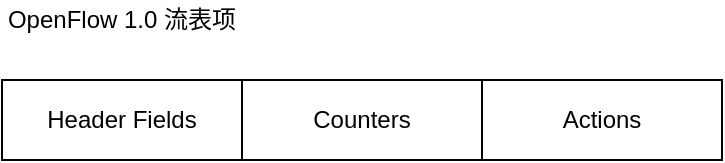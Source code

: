 <mxfile version="13.1.2" type="github">
  <diagram id="qQXZSeACD-4s6VWS7X6g" name="Page-1">
    <mxGraphModel dx="1422" dy="713" grid="1" gridSize="10" guides="1" tooltips="1" connect="1" arrows="1" fold="1" page="1" pageScale="1" pageWidth="827" pageHeight="1169" math="0" shadow="0">
      <root>
        <mxCell id="0" />
        <mxCell id="1" parent="0" />
        <mxCell id="9pRIyl3_LhknKmHZyQ-F-1" value="OpenFlow 1.0 流表项" style="text;html=1;strokeColor=none;fillColor=none;align=center;verticalAlign=middle;whiteSpace=wrap;rounded=0;" vertex="1" parent="1">
          <mxGeometry x="90" y="120" width="120" height="20" as="geometry" />
        </mxCell>
        <mxCell id="9pRIyl3_LhknKmHZyQ-F-2" value="Header Fields" style="rounded=0;whiteSpace=wrap;html=1;" vertex="1" parent="1">
          <mxGeometry x="90" y="160" width="120" height="40" as="geometry" />
        </mxCell>
        <mxCell id="9pRIyl3_LhknKmHZyQ-F-3" value="Counters" style="rounded=0;whiteSpace=wrap;html=1;" vertex="1" parent="1">
          <mxGeometry x="210" y="160" width="120" height="40" as="geometry" />
        </mxCell>
        <mxCell id="9pRIyl3_LhknKmHZyQ-F-4" value="Actions" style="rounded=0;whiteSpace=wrap;html=1;" vertex="1" parent="1">
          <mxGeometry x="330" y="160" width="120" height="40" as="geometry" />
        </mxCell>
      </root>
    </mxGraphModel>
  </diagram>
</mxfile>
